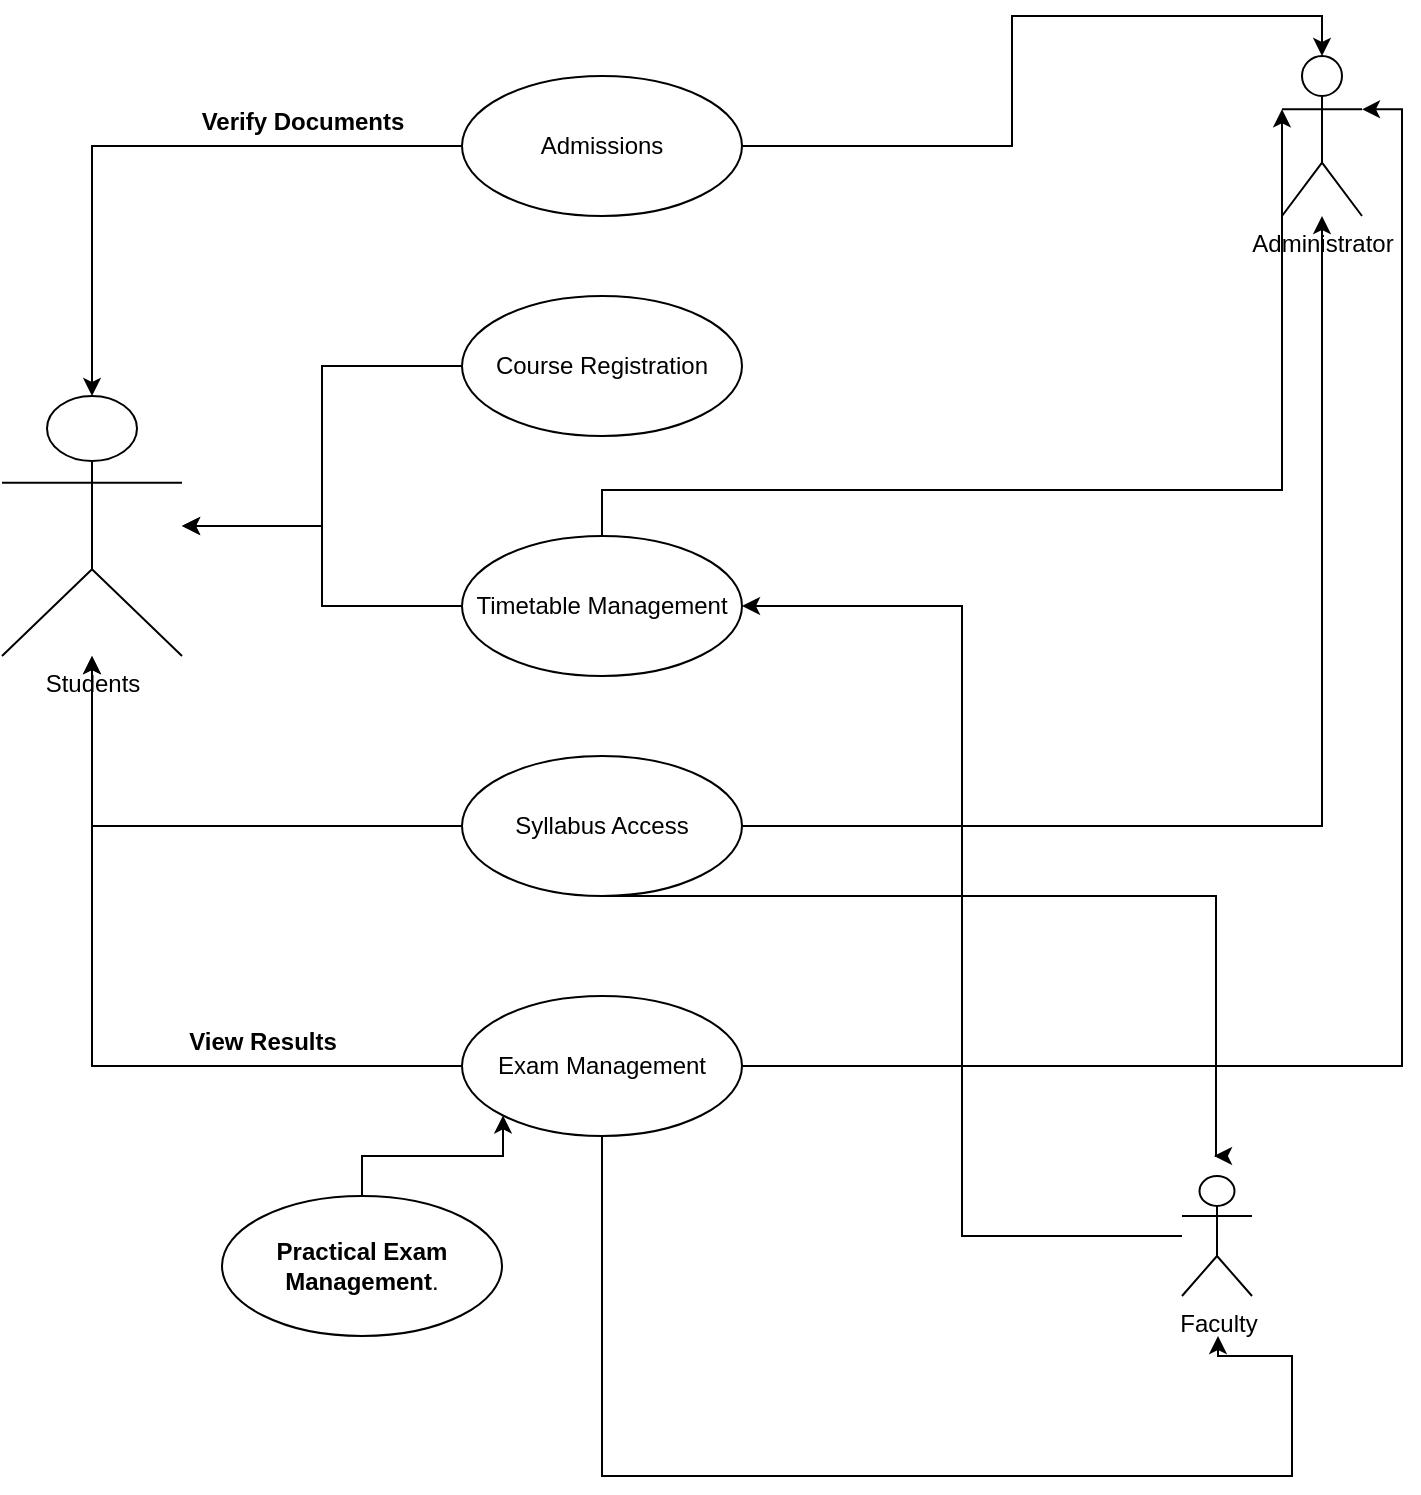 <mxfile version="26.0.4">
  <diagram name="Page-1" id="aqi8N9kgmrKyW0VRrrSc">
    <mxGraphModel dx="1004" dy="678" grid="1" gridSize="10" guides="1" tooltips="1" connect="1" arrows="1" fold="1" page="1" pageScale="1" pageWidth="827" pageHeight="1169" math="0" shadow="0">
      <root>
        <mxCell id="0" />
        <mxCell id="1" parent="0" />
        <mxCell id="r7BLedHF38zsyLDDg897-1" value="Students" style="shape=umlActor;verticalLabelPosition=bottom;verticalAlign=top;html=1;outlineConnect=0;" parent="1" vertex="1">
          <mxGeometry x="80" y="330" width="90" height="130" as="geometry" />
        </mxCell>
        <mxCell id="wsj3JB3xd-FZV2TPmrug-10" style="edgeStyle=orthogonalEdgeStyle;rounded=0;orthogonalLoop=1;jettySize=auto;html=1;exitX=0;exitY=0.5;exitDx=0;exitDy=0;entryX=0.5;entryY=0;entryDx=0;entryDy=0;entryPerimeter=0;" edge="1" parent="1" source="wsj3JB3xd-FZV2TPmrug-1" target="r7BLedHF38zsyLDDg897-1">
          <mxGeometry relative="1" as="geometry">
            <mxPoint x="150" y="205" as="targetPoint" />
          </mxGeometry>
        </mxCell>
        <mxCell id="wsj3JB3xd-FZV2TPmrug-1" value="Admissions" style="ellipse;whiteSpace=wrap;html=1;" vertex="1" parent="1">
          <mxGeometry x="310" y="170" width="140" height="70" as="geometry" />
        </mxCell>
        <mxCell id="wsj3JB3xd-FZV2TPmrug-11" style="edgeStyle=orthogonalEdgeStyle;rounded=0;orthogonalLoop=1;jettySize=auto;html=1;" edge="1" parent="1" source="wsj3JB3xd-FZV2TPmrug-2" target="r7BLedHF38zsyLDDg897-1">
          <mxGeometry relative="1" as="geometry" />
        </mxCell>
        <mxCell id="wsj3JB3xd-FZV2TPmrug-2" value="Course Registration" style="ellipse;whiteSpace=wrap;html=1;" vertex="1" parent="1">
          <mxGeometry x="310" y="280" width="140" height="70" as="geometry" />
        </mxCell>
        <mxCell id="wsj3JB3xd-FZV2TPmrug-12" style="edgeStyle=orthogonalEdgeStyle;rounded=0;orthogonalLoop=1;jettySize=auto;html=1;" edge="1" parent="1" source="wsj3JB3xd-FZV2TPmrug-3" target="r7BLedHF38zsyLDDg897-1">
          <mxGeometry relative="1" as="geometry" />
        </mxCell>
        <mxCell id="wsj3JB3xd-FZV2TPmrug-3" value="Timetable Management" style="ellipse;whiteSpace=wrap;html=1;" vertex="1" parent="1">
          <mxGeometry x="310" y="400" width="140" height="70" as="geometry" />
        </mxCell>
        <mxCell id="wsj3JB3xd-FZV2TPmrug-13" style="edgeStyle=orthogonalEdgeStyle;rounded=0;orthogonalLoop=1;jettySize=auto;html=1;" edge="1" parent="1" source="wsj3JB3xd-FZV2TPmrug-4" target="r7BLedHF38zsyLDDg897-1">
          <mxGeometry relative="1" as="geometry" />
        </mxCell>
        <mxCell id="wsj3JB3xd-FZV2TPmrug-17" style="edgeStyle=orthogonalEdgeStyle;rounded=0;orthogonalLoop=1;jettySize=auto;html=1;" edge="1" parent="1" source="wsj3JB3xd-FZV2TPmrug-4" target="wsj3JB3xd-FZV2TPmrug-7">
          <mxGeometry relative="1" as="geometry">
            <mxPoint x="691" y="460" as="targetPoint" />
          </mxGeometry>
        </mxCell>
        <mxCell id="wsj3JB3xd-FZV2TPmrug-4" value="Syllabus Access" style="ellipse;whiteSpace=wrap;html=1;" vertex="1" parent="1">
          <mxGeometry x="310" y="510" width="140" height="70" as="geometry" />
        </mxCell>
        <mxCell id="wsj3JB3xd-FZV2TPmrug-22" style="edgeStyle=orthogonalEdgeStyle;rounded=0;orthogonalLoop=1;jettySize=auto;html=1;" edge="1" parent="1" source="wsj3JB3xd-FZV2TPmrug-5" target="r7BLedHF38zsyLDDg897-1">
          <mxGeometry relative="1" as="geometry" />
        </mxCell>
        <mxCell id="wsj3JB3xd-FZV2TPmrug-5" value="Exam Management" style="ellipse;whiteSpace=wrap;html=1;" vertex="1" parent="1">
          <mxGeometry x="310" y="630" width="140" height="70" as="geometry" />
        </mxCell>
        <mxCell id="wsj3JB3xd-FZV2TPmrug-7" value="Administrator" style="shape=umlActor;verticalLabelPosition=bottom;verticalAlign=top;html=1;" vertex="1" parent="1">
          <mxGeometry x="720" y="160" width="40" height="80" as="geometry" />
        </mxCell>
        <mxCell id="wsj3JB3xd-FZV2TPmrug-32" style="edgeStyle=orthogonalEdgeStyle;rounded=0;orthogonalLoop=1;jettySize=auto;html=1;entryX=1;entryY=0.5;entryDx=0;entryDy=0;" edge="1" parent="1" source="wsj3JB3xd-FZV2TPmrug-8" target="wsj3JB3xd-FZV2TPmrug-3">
          <mxGeometry relative="1" as="geometry" />
        </mxCell>
        <mxCell id="wsj3JB3xd-FZV2TPmrug-8" value="Faculty" style="shape=umlActor;verticalLabelPosition=bottom;verticalAlign=top;html=1;" vertex="1" parent="1">
          <mxGeometry x="670" y="720" width="35" height="60" as="geometry" />
        </mxCell>
        <mxCell id="wsj3JB3xd-FZV2TPmrug-15" style="edgeStyle=orthogonalEdgeStyle;rounded=0;orthogonalLoop=1;jettySize=auto;html=1;entryX=0.5;entryY=0;entryDx=0;entryDy=0;entryPerimeter=0;" edge="1" parent="1" source="wsj3JB3xd-FZV2TPmrug-1" target="wsj3JB3xd-FZV2TPmrug-7">
          <mxGeometry relative="1" as="geometry" />
        </mxCell>
        <mxCell id="wsj3JB3xd-FZV2TPmrug-19" style="edgeStyle=orthogonalEdgeStyle;rounded=0;orthogonalLoop=1;jettySize=auto;html=1;entryX=1;entryY=0.333;entryDx=0;entryDy=0;entryPerimeter=0;" edge="1" parent="1" source="wsj3JB3xd-FZV2TPmrug-5" target="wsj3JB3xd-FZV2TPmrug-7">
          <mxGeometry relative="1" as="geometry" />
        </mxCell>
        <mxCell id="wsj3JB3xd-FZV2TPmrug-20" style="edgeStyle=orthogonalEdgeStyle;rounded=0;orthogonalLoop=1;jettySize=auto;html=1;" edge="1" parent="1" source="wsj3JB3xd-FZV2TPmrug-4">
          <mxGeometry relative="1" as="geometry">
            <mxPoint x="686" y="710" as="targetPoint" />
            <Array as="points">
              <mxPoint x="687" y="580" />
              <mxPoint x="687" y="710" />
            </Array>
          </mxGeometry>
        </mxCell>
        <mxCell id="wsj3JB3xd-FZV2TPmrug-23" value="View Results" style="text;align=center;fontStyle=1;verticalAlign=middle;spacingLeft=3;spacingRight=3;strokeColor=none;rotatable=0;points=[[0,0.5],[1,0.5]];portConstraint=eastwest;html=1;" vertex="1" parent="1">
          <mxGeometry x="170" y="640" width="80" height="26" as="geometry" />
        </mxCell>
        <mxCell id="wsj3JB3xd-FZV2TPmrug-24" value="Verify Documents" style="text;align=center;fontStyle=1;verticalAlign=middle;spacingLeft=3;spacingRight=3;strokeColor=none;rotatable=0;points=[[0,0.5],[1,0.5]];portConstraint=eastwest;html=1;" vertex="1" parent="1">
          <mxGeometry x="190" y="180" width="80" height="26" as="geometry" />
        </mxCell>
        <mxCell id="wsj3JB3xd-FZV2TPmrug-26" style="edgeStyle=orthogonalEdgeStyle;rounded=0;orthogonalLoop=1;jettySize=auto;html=1;" edge="1" parent="1" source="wsj3JB3xd-FZV2TPmrug-5">
          <mxGeometry relative="1" as="geometry">
            <mxPoint x="688" y="800" as="targetPoint" />
            <Array as="points">
              <mxPoint x="380" y="870" />
              <mxPoint x="725" y="870" />
              <mxPoint x="725" y="810" />
              <mxPoint x="688" y="810" />
            </Array>
          </mxGeometry>
        </mxCell>
        <mxCell id="wsj3JB3xd-FZV2TPmrug-31" style="edgeStyle=orthogonalEdgeStyle;rounded=0;orthogonalLoop=1;jettySize=auto;html=1;entryX=0;entryY=0.333;entryDx=0;entryDy=0;entryPerimeter=0;" edge="1" parent="1" source="wsj3JB3xd-FZV2TPmrug-3" target="wsj3JB3xd-FZV2TPmrug-7">
          <mxGeometry relative="1" as="geometry">
            <Array as="points">
              <mxPoint x="380" y="377" />
            </Array>
          </mxGeometry>
        </mxCell>
        <mxCell id="wsj3JB3xd-FZV2TPmrug-34" style="edgeStyle=orthogonalEdgeStyle;rounded=0;orthogonalLoop=1;jettySize=auto;html=1;entryX=0;entryY=1;entryDx=0;entryDy=0;" edge="1" parent="1" source="wsj3JB3xd-FZV2TPmrug-33" target="wsj3JB3xd-FZV2TPmrug-5">
          <mxGeometry relative="1" as="geometry" />
        </mxCell>
        <mxCell id="wsj3JB3xd-FZV2TPmrug-33" value="&lt;strong&gt;Practical Exam Management&lt;/strong&gt;." style="ellipse;whiteSpace=wrap;html=1;" vertex="1" parent="1">
          <mxGeometry x="190" y="730" width="140" height="70" as="geometry" />
        </mxCell>
      </root>
    </mxGraphModel>
  </diagram>
</mxfile>
